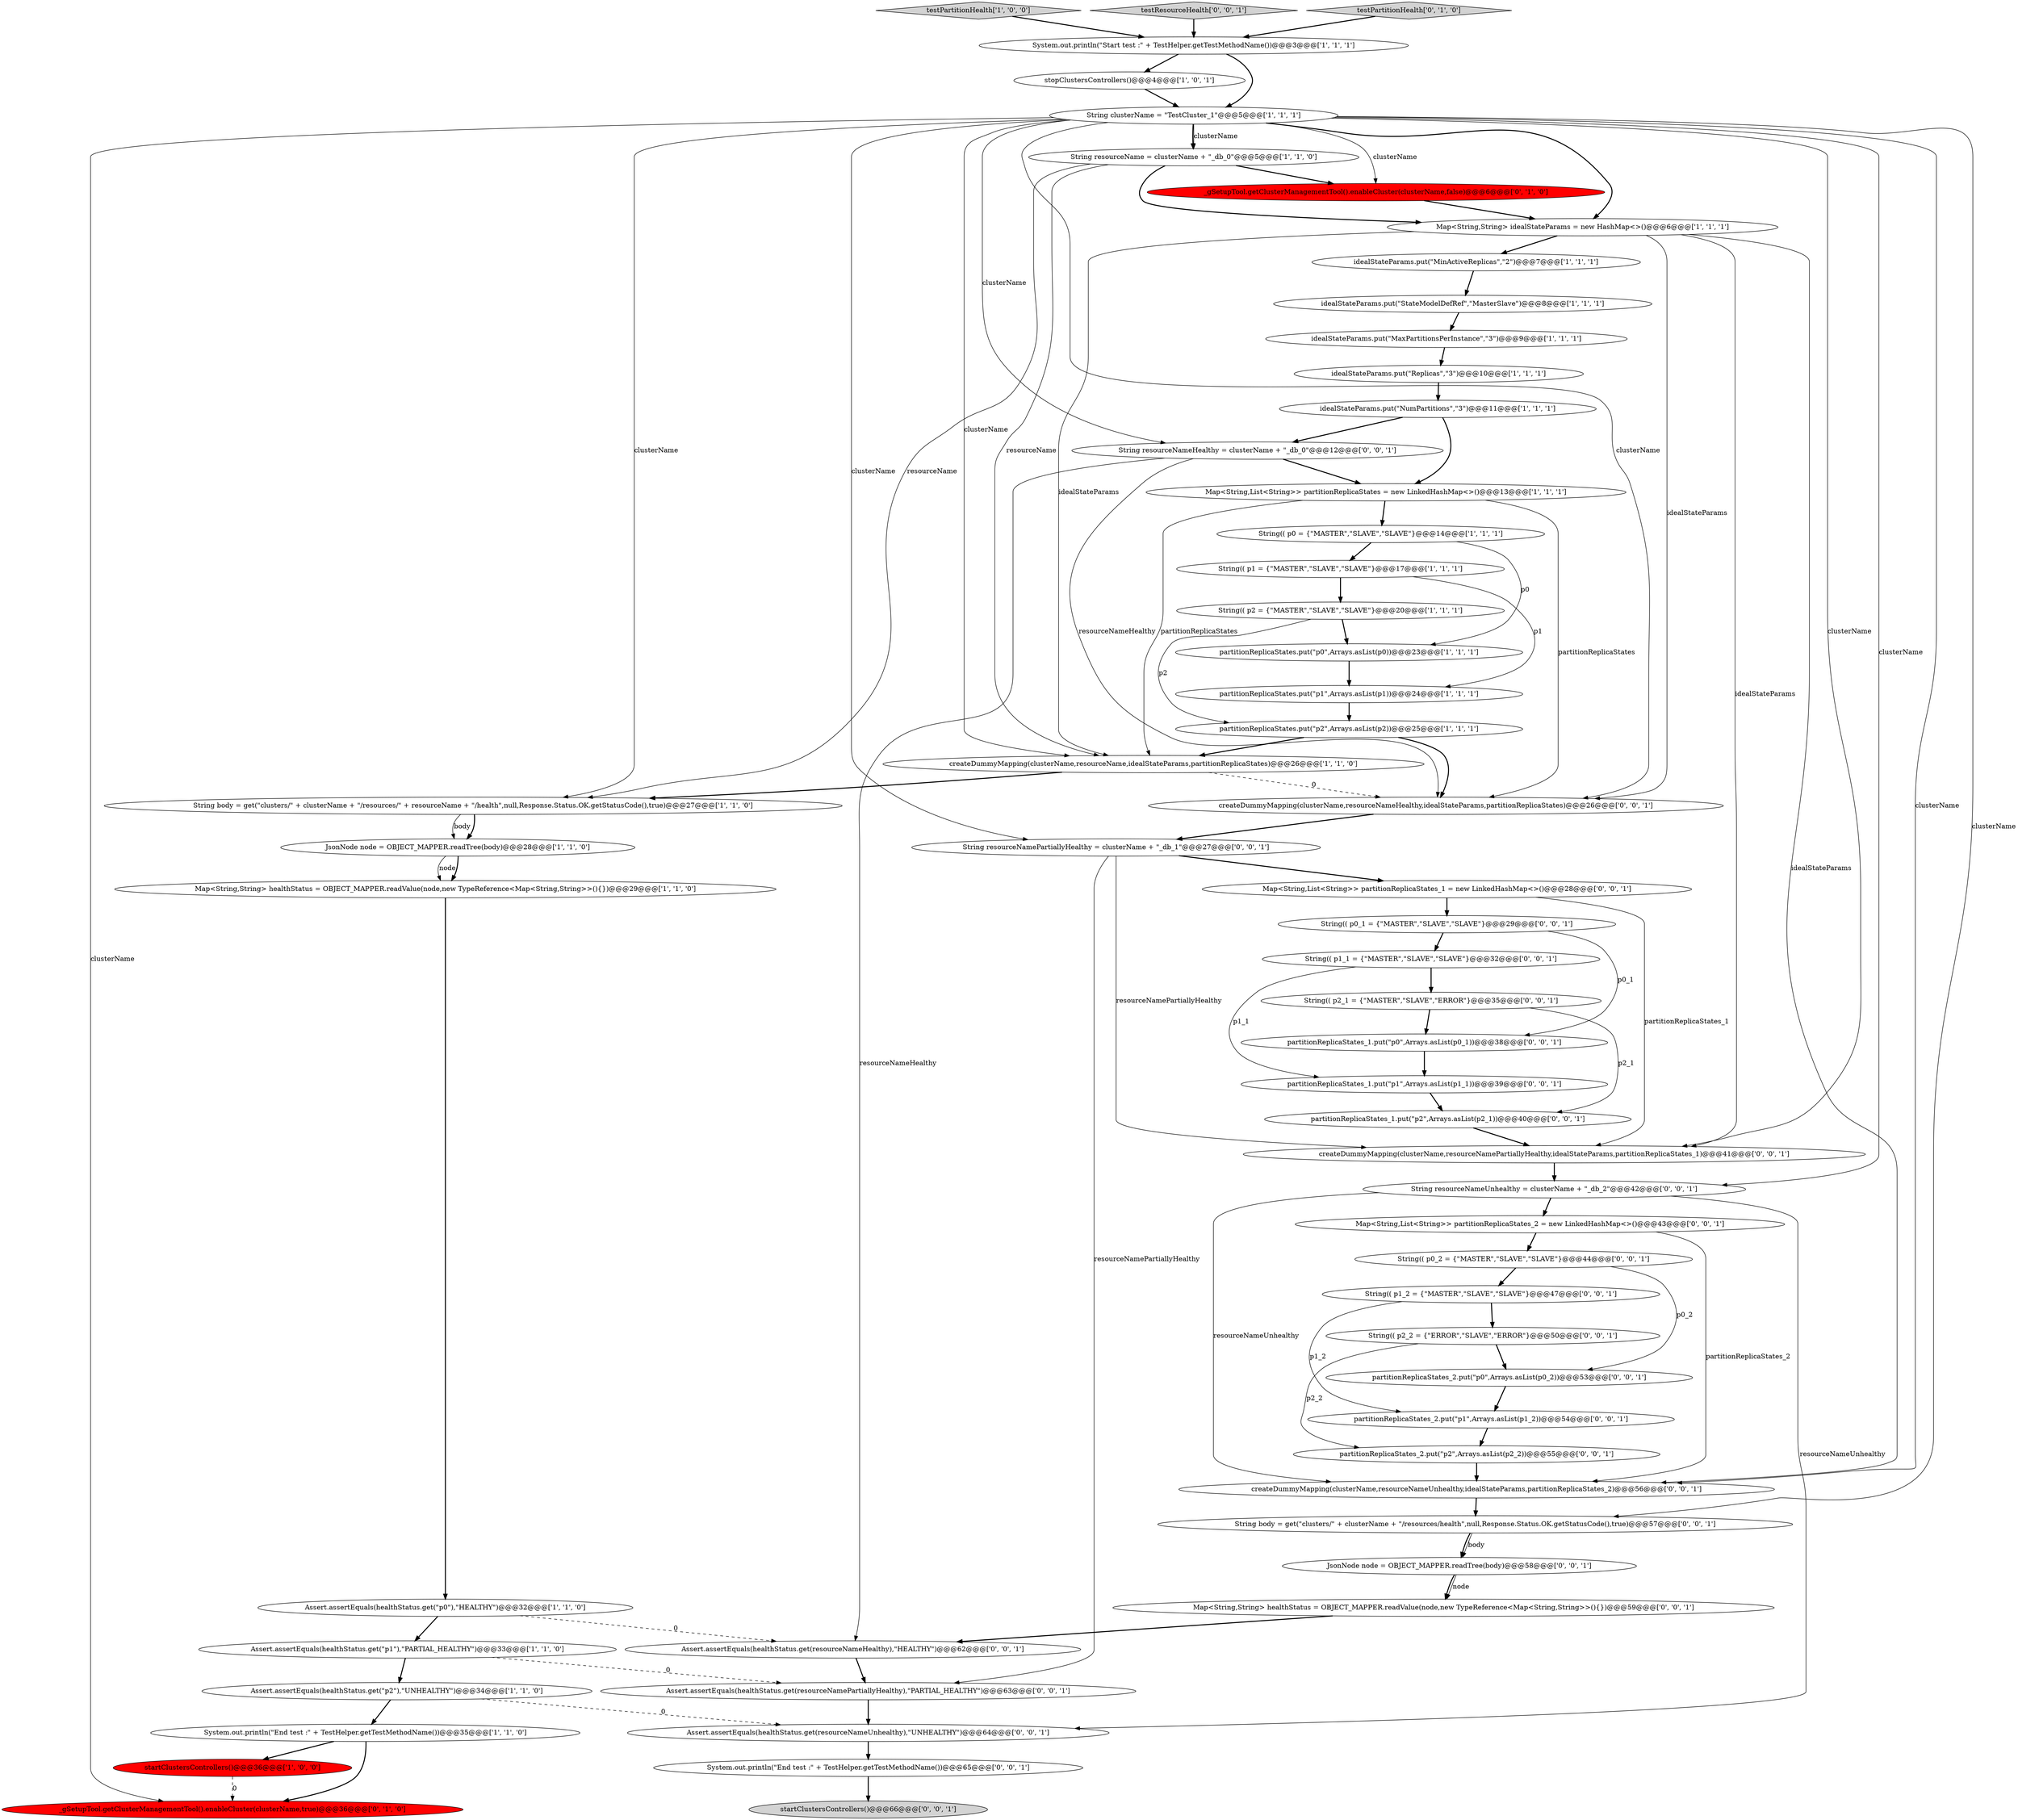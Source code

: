 digraph {
50 [style = filled, label = "partitionReplicaStates_2.put(\"p0\",Arrays.asList(p0_2))@@@53@@@['0', '0', '1']", fillcolor = white, shape = ellipse image = "AAA0AAABBB3BBB"];
0 [style = filled, label = "String(( p2 = {\"MASTER\",\"SLAVE\",\"SLAVE\"}@@@20@@@['1', '1', '1']", fillcolor = white, shape = ellipse image = "AAA0AAABBB1BBB"];
36 [style = filled, label = "System.out.println(\"End test :\" + TestHelper.getTestMethodName())@@@65@@@['0', '0', '1']", fillcolor = white, shape = ellipse image = "AAA0AAABBB3BBB"];
32 [style = filled, label = "partitionReplicaStates_1.put(\"p2\",Arrays.asList(p2_1))@@@40@@@['0', '0', '1']", fillcolor = white, shape = ellipse image = "AAA0AAABBB3BBB"];
41 [style = filled, label = "partitionReplicaStates_2.put(\"p2\",Arrays.asList(p2_2))@@@55@@@['0', '0', '1']", fillcolor = white, shape = ellipse image = "AAA0AAABBB3BBB"];
58 [style = filled, label = "Assert.assertEquals(healthStatus.get(resourceNamePartiallyHealthy),\"PARTIAL_HEALTHY\")@@@63@@@['0', '0', '1']", fillcolor = white, shape = ellipse image = "AAA0AAABBB3BBB"];
40 [style = filled, label = "createDummyMapping(clusterName,resourceNamePartiallyHealthy,idealStateParams,partitionReplicaStates_1)@@@41@@@['0', '0', '1']", fillcolor = white, shape = ellipse image = "AAA0AAABBB3BBB"];
25 [style = filled, label = "idealStateParams.put(\"NumPartitions\",\"3\")@@@11@@@['1', '1', '1']", fillcolor = white, shape = ellipse image = "AAA0AAABBB1BBB"];
44 [style = filled, label = "String(( p2_2 = {\"ERROR\",\"SLAVE\",\"ERROR\"}@@@50@@@['0', '0', '1']", fillcolor = white, shape = ellipse image = "AAA0AAABBB3BBB"];
52 [style = filled, label = "String resourceNamePartiallyHealthy = clusterName + \"_db_1\"@@@27@@@['0', '0', '1']", fillcolor = white, shape = ellipse image = "AAA0AAABBB3BBB"];
56 [style = filled, label = "Assert.assertEquals(healthStatus.get(resourceNameUnhealthy),\"UNHEALTHY\")@@@64@@@['0', '0', '1']", fillcolor = white, shape = ellipse image = "AAA0AAABBB3BBB"];
46 [style = filled, label = "String(( p0_1 = {\"MASTER\",\"SLAVE\",\"SLAVE\"}@@@29@@@['0', '0', '1']", fillcolor = white, shape = ellipse image = "AAA0AAABBB3BBB"];
11 [style = filled, label = "Map<String,String> idealStateParams = new HashMap<>()@@@6@@@['1', '1', '1']", fillcolor = white, shape = ellipse image = "AAA0AAABBB1BBB"];
17 [style = filled, label = "testPartitionHealth['1', '0', '0']", fillcolor = lightgray, shape = diamond image = "AAA0AAABBB1BBB"];
13 [style = filled, label = "partitionReplicaStates.put(\"p1\",Arrays.asList(p1))@@@24@@@['1', '1', '1']", fillcolor = white, shape = ellipse image = "AAA0AAABBB1BBB"];
10 [style = filled, label = "partitionReplicaStates.put(\"p2\",Arrays.asList(p2))@@@25@@@['1', '1', '1']", fillcolor = white, shape = ellipse image = "AAA0AAABBB1BBB"];
39 [style = filled, label = "createDummyMapping(clusterName,resourceNameUnhealthy,idealStateParams,partitionReplicaStates_2)@@@56@@@['0', '0', '1']", fillcolor = white, shape = ellipse image = "AAA0AAABBB3BBB"];
42 [style = filled, label = "partitionReplicaStates_2.put(\"p1\",Arrays.asList(p1_2))@@@54@@@['0', '0', '1']", fillcolor = white, shape = ellipse image = "AAA0AAABBB3BBB"];
43 [style = filled, label = "String(( p1_1 = {\"MASTER\",\"SLAVE\",\"SLAVE\"}@@@32@@@['0', '0', '1']", fillcolor = white, shape = ellipse image = "AAA0AAABBB3BBB"];
45 [style = filled, label = "testResourceHealth['0', '0', '1']", fillcolor = lightgray, shape = diamond image = "AAA0AAABBB3BBB"];
23 [style = filled, label = "JsonNode node = OBJECT_MAPPER.readTree(body)@@@28@@@['1', '1', '0']", fillcolor = white, shape = ellipse image = "AAA0AAABBB1BBB"];
57 [style = filled, label = "String body = get(\"clusters/\" + clusterName + \"/resources/health\",null,Response.Status.OK.getStatusCode(),true)@@@57@@@['0', '0', '1']", fillcolor = white, shape = ellipse image = "AAA0AAABBB3BBB"];
22 [style = filled, label = "idealStateParams.put(\"StateModelDefRef\",\"MasterSlave\")@@@8@@@['1', '1', '1']", fillcolor = white, shape = ellipse image = "AAA0AAABBB1BBB"];
1 [style = filled, label = "partitionReplicaStates.put(\"p0\",Arrays.asList(p0))@@@23@@@['1', '1', '1']", fillcolor = white, shape = ellipse image = "AAA0AAABBB1BBB"];
48 [style = filled, label = "startClustersControllers()@@@66@@@['0', '0', '1']", fillcolor = lightgray, shape = ellipse image = "AAA0AAABBB3BBB"];
16 [style = filled, label = "String(( p1 = {\"MASTER\",\"SLAVE\",\"SLAVE\"}@@@17@@@['1', '1', '1']", fillcolor = white, shape = ellipse image = "AAA0AAABBB1BBB"];
9 [style = filled, label = "stopClustersControllers()@@@4@@@['1', '0', '1']", fillcolor = white, shape = ellipse image = "AAA0AAABBB1BBB"];
47 [style = filled, label = "String(( p1_2 = {\"MASTER\",\"SLAVE\",\"SLAVE\"}@@@47@@@['0', '0', '1']", fillcolor = white, shape = ellipse image = "AAA0AAABBB3BBB"];
21 [style = filled, label = "idealStateParams.put(\"MinActiveReplicas\",\"2\")@@@7@@@['1', '1', '1']", fillcolor = white, shape = ellipse image = "AAA0AAABBB1BBB"];
53 [style = filled, label = "JsonNode node = OBJECT_MAPPER.readTree(body)@@@58@@@['0', '0', '1']", fillcolor = white, shape = ellipse image = "AAA0AAABBB3BBB"];
54 [style = filled, label = "String resourceNameHealthy = clusterName + \"_db_0\"@@@12@@@['0', '0', '1']", fillcolor = white, shape = ellipse image = "AAA0AAABBB3BBB"];
8 [style = filled, label = "Map<String,String> healthStatus = OBJECT_MAPPER.readValue(node,new TypeReference<Map<String,String>>(){})@@@29@@@['1', '1', '0']", fillcolor = white, shape = ellipse image = "AAA0AAABBB1BBB"];
51 [style = filled, label = "Map<String,List<String>> partitionReplicaStates_1 = new LinkedHashMap<>()@@@28@@@['0', '0', '1']", fillcolor = white, shape = ellipse image = "AAA0AAABBB3BBB"];
19 [style = filled, label = "startClustersControllers()@@@36@@@['1', '0', '0']", fillcolor = red, shape = ellipse image = "AAA1AAABBB1BBB"];
6 [style = filled, label = "idealStateParams.put(\"Replicas\",\"3\")@@@10@@@['1', '1', '1']", fillcolor = white, shape = ellipse image = "AAA0AAABBB1BBB"];
34 [style = filled, label = "String(( p2_1 = {\"MASTER\",\"SLAVE\",\"ERROR\"}@@@35@@@['0', '0', '1']", fillcolor = white, shape = ellipse image = "AAA0AAABBB3BBB"];
2 [style = filled, label = "System.out.println(\"Start test :\" + TestHelper.getTestMethodName())@@@3@@@['1', '1', '1']", fillcolor = white, shape = ellipse image = "AAA0AAABBB1BBB"];
28 [style = filled, label = "testPartitionHealth['0', '1', '0']", fillcolor = lightgray, shape = diamond image = "AAA0AAABBB2BBB"];
20 [style = filled, label = "String body = get(\"clusters/\" + clusterName + \"/resources/\" + resourceName + \"/health\",null,Response.Status.OK.getStatusCode(),true)@@@27@@@['1', '1', '0']", fillcolor = white, shape = ellipse image = "AAA0AAABBB1BBB"];
14 [style = filled, label = "Assert.assertEquals(healthStatus.get(\"p2\"),\"UNHEALTHY\")@@@34@@@['1', '1', '0']", fillcolor = white, shape = ellipse image = "AAA0AAABBB1BBB"];
38 [style = filled, label = "partitionReplicaStates_1.put(\"p0\",Arrays.asList(p0_1))@@@38@@@['0', '0', '1']", fillcolor = white, shape = ellipse image = "AAA0AAABBB3BBB"];
33 [style = filled, label = "String resourceNameUnhealthy = clusterName + \"_db_2\"@@@42@@@['0', '0', '1']", fillcolor = white, shape = ellipse image = "AAA0AAABBB3BBB"];
5 [style = filled, label = "Assert.assertEquals(healthStatus.get(\"p1\"),\"PARTIAL_HEALTHY\")@@@33@@@['1', '1', '0']", fillcolor = white, shape = ellipse image = "AAA0AAABBB1BBB"];
49 [style = filled, label = "createDummyMapping(clusterName,resourceNameHealthy,idealStateParams,partitionReplicaStates)@@@26@@@['0', '0', '1']", fillcolor = white, shape = ellipse image = "AAA0AAABBB3BBB"];
55 [style = filled, label = "Map<String,List<String>> partitionReplicaStates_2 = new LinkedHashMap<>()@@@43@@@['0', '0', '1']", fillcolor = white, shape = ellipse image = "AAA0AAABBB3BBB"];
31 [style = filled, label = "String(( p0_2 = {\"MASTER\",\"SLAVE\",\"SLAVE\"}@@@44@@@['0', '0', '1']", fillcolor = white, shape = ellipse image = "AAA0AAABBB3BBB"];
4 [style = filled, label = "String(( p0 = {\"MASTER\",\"SLAVE\",\"SLAVE\"}@@@14@@@['1', '1', '1']", fillcolor = white, shape = ellipse image = "AAA0AAABBB1BBB"];
27 [style = filled, label = "_gSetupTool.getClusterManagementTool().enableCluster(clusterName,false)@@@6@@@['0', '1', '0']", fillcolor = red, shape = ellipse image = "AAA1AAABBB2BBB"];
15 [style = filled, label = "Assert.assertEquals(healthStatus.get(\"p0\"),\"HEALTHY\")@@@32@@@['1', '1', '0']", fillcolor = white, shape = ellipse image = "AAA0AAABBB1BBB"];
3 [style = filled, label = "idealStateParams.put(\"MaxPartitionsPerInstance\",\"3\")@@@9@@@['1', '1', '1']", fillcolor = white, shape = ellipse image = "AAA0AAABBB1BBB"];
26 [style = filled, label = "Map<String,List<String>> partitionReplicaStates = new LinkedHashMap<>()@@@13@@@['1', '1', '1']", fillcolor = white, shape = ellipse image = "AAA0AAABBB1BBB"];
7 [style = filled, label = "createDummyMapping(clusterName,resourceName,idealStateParams,partitionReplicaStates)@@@26@@@['1', '1', '0']", fillcolor = white, shape = ellipse image = "AAA0AAABBB1BBB"];
12 [style = filled, label = "System.out.println(\"End test :\" + TestHelper.getTestMethodName())@@@35@@@['1', '1', '0']", fillcolor = white, shape = ellipse image = "AAA0AAABBB1BBB"];
18 [style = filled, label = "String resourceName = clusterName + \"_db_0\"@@@5@@@['1', '1', '0']", fillcolor = white, shape = ellipse image = "AAA0AAABBB1BBB"];
35 [style = filled, label = "partitionReplicaStates_1.put(\"p1\",Arrays.asList(p1_1))@@@39@@@['0', '0', '1']", fillcolor = white, shape = ellipse image = "AAA0AAABBB3BBB"];
37 [style = filled, label = "Assert.assertEquals(healthStatus.get(resourceNameHealthy),\"HEALTHY\")@@@62@@@['0', '0', '1']", fillcolor = white, shape = ellipse image = "AAA0AAABBB3BBB"];
24 [style = filled, label = "String clusterName = \"TestCluster_1\"@@@5@@@['1', '1', '1']", fillcolor = white, shape = ellipse image = "AAA0AAABBB1BBB"];
29 [style = filled, label = "_gSetupTool.getClusterManagementTool().enableCluster(clusterName,true)@@@36@@@['0', '1', '0']", fillcolor = red, shape = ellipse image = "AAA1AAABBB2BBB"];
30 [style = filled, label = "Map<String,String> healthStatus = OBJECT_MAPPER.readValue(node,new TypeReference<Map<String,String>>(){})@@@59@@@['0', '0', '1']", fillcolor = white, shape = ellipse image = "AAA0AAABBB3BBB"];
11->40 [style = solid, label="idealStateParams"];
42->41 [style = bold, label=""];
16->0 [style = bold, label=""];
18->7 [style = solid, label="resourceName"];
24->52 [style = solid, label="clusterName"];
5->58 [style = dashed, label="0"];
26->7 [style = solid, label="partitionReplicaStates"];
11->49 [style = solid, label="idealStateParams"];
7->49 [style = dashed, label="0"];
31->50 [style = solid, label="p0_2"];
23->8 [style = solid, label="node"];
34->32 [style = solid, label="p2_1"];
1->13 [style = bold, label=""];
39->57 [style = bold, label=""];
24->11 [style = bold, label=""];
2->24 [style = bold, label=""];
55->31 [style = bold, label=""];
52->40 [style = solid, label="resourceNamePartiallyHealthy"];
43->35 [style = solid, label="p1_1"];
24->33 [style = solid, label="clusterName"];
9->24 [style = bold, label=""];
0->10 [style = solid, label="p2"];
54->26 [style = bold, label=""];
4->16 [style = bold, label=""];
24->49 [style = solid, label="clusterName"];
37->58 [style = bold, label=""];
18->11 [style = bold, label=""];
44->50 [style = bold, label=""];
53->30 [style = bold, label=""];
18->20 [style = solid, label="resourceName"];
24->18 [style = solid, label="clusterName"];
2->9 [style = bold, label=""];
23->8 [style = bold, label=""];
24->18 [style = bold, label=""];
26->4 [style = bold, label=""];
10->7 [style = bold, label=""];
58->56 [style = bold, label=""];
44->41 [style = solid, label="p2_2"];
16->13 [style = solid, label="p1"];
47->42 [style = solid, label="p1_2"];
12->29 [style = bold, label=""];
20->23 [style = bold, label=""];
17->2 [style = bold, label=""];
27->11 [style = bold, label=""];
21->22 [style = bold, label=""];
25->26 [style = bold, label=""];
47->44 [style = bold, label=""];
24->29 [style = solid, label="clusterName"];
31->47 [style = bold, label=""];
34->38 [style = bold, label=""];
52->51 [style = bold, label=""];
38->35 [style = bold, label=""];
51->40 [style = solid, label="partitionReplicaStates_1"];
43->34 [style = bold, label=""];
10->49 [style = bold, label=""];
57->53 [style = bold, label=""];
24->7 [style = solid, label="clusterName"];
46->43 [style = bold, label=""];
13->10 [style = bold, label=""];
54->37 [style = solid, label="resourceNameHealthy"];
56->36 [style = bold, label=""];
8->15 [style = bold, label=""];
26->49 [style = solid, label="partitionReplicaStates"];
4->1 [style = solid, label="p0"];
14->56 [style = dashed, label="0"];
11->21 [style = bold, label=""];
33->55 [style = bold, label=""];
35->32 [style = bold, label=""];
3->6 [style = bold, label=""];
24->20 [style = solid, label="clusterName"];
7->20 [style = bold, label=""];
55->39 [style = solid, label="partitionReplicaStates_2"];
45->2 [style = bold, label=""];
24->57 [style = solid, label="clusterName"];
40->33 [style = bold, label=""];
24->40 [style = solid, label="clusterName"];
50->42 [style = bold, label=""];
0->1 [style = bold, label=""];
32->40 [style = bold, label=""];
52->58 [style = solid, label="resourceNamePartiallyHealthy"];
25->54 [style = bold, label=""];
24->54 [style = solid, label="clusterName"];
53->30 [style = solid, label="node"];
57->53 [style = solid, label="body"];
15->37 [style = dashed, label="0"];
11->7 [style = solid, label="idealStateParams"];
33->39 [style = solid, label="resourceNameUnhealthy"];
19->29 [style = dashed, label="0"];
5->14 [style = bold, label=""];
30->37 [style = bold, label=""];
51->46 [style = bold, label=""];
15->5 [style = bold, label=""];
33->56 [style = solid, label="resourceNameUnhealthy"];
24->39 [style = solid, label="clusterName"];
22->3 [style = bold, label=""];
28->2 [style = bold, label=""];
54->49 [style = solid, label="resourceNameHealthy"];
49->52 [style = bold, label=""];
18->27 [style = bold, label=""];
14->12 [style = bold, label=""];
20->23 [style = solid, label="body"];
36->48 [style = bold, label=""];
41->39 [style = bold, label=""];
12->19 [style = bold, label=""];
46->38 [style = solid, label="p0_1"];
24->27 [style = solid, label="clusterName"];
11->39 [style = solid, label="idealStateParams"];
6->25 [style = bold, label=""];
}
